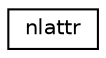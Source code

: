digraph G
{
  edge [fontname="Helvetica",fontsize="10",labelfontname="Helvetica",labelfontsize="10"];
  node [fontname="Helvetica",fontsize="10",shape=record];
  rankdir="LR";
  Node1 [label="nlattr",height=0.2,width=0.4,color="black", fillcolor="white", style="filled",URL="$structnlattr.html"];
}
